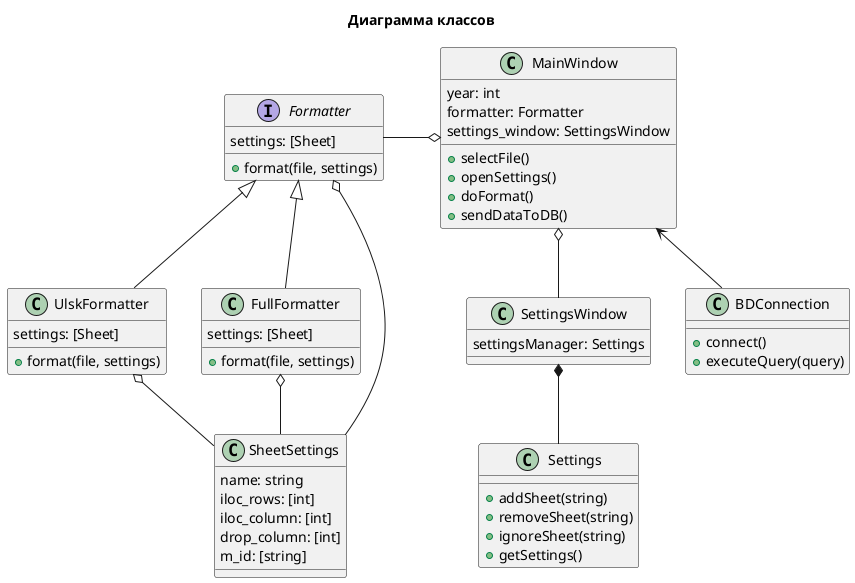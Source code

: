 @startuml class
title Диаграмма классов

class MainWindow {
    year: int
    formatter: Formatter
    settings_window: SettingsWindow
    +selectFile()
    +openSettings()
    +doFormat()
    +sendDataToDB()
}

class SettingsWindow {
    settingsManager: Settings
}

interface Formatter {
    settings: [Sheet]
    +format(file, settings)
}

class UlskFormatter {
    settings: [Sheet]
    +format(file, settings)
}

class FullFormatter {
    settings: [Sheet]
    +format(file, settings)
}

class Settings {
    +addSheet(string)
    +removeSheet(string)
    +ignoreSheet(string)
    +getSettings()
}

class SheetSettings {
    name: string
    iloc_rows: [int]
    iloc_column: [int]
    drop_column: [int]
    m_id: [string]
}

class BDConnection {
    +connect()
    +executeQuery(query)
}

MainWindow o-- SettingsWindow
MainWindow <-- BDConnection
MainWindow o-left- Formatter
Formatter <|-- UlskFormatter
Formatter <|-- FullFormatter
UlskFormatter o-- SheetSettings
FullFormatter o-- SheetSettings
Formatter o-- SheetSettings
SettingsWindow *-- Settings
@enduml
